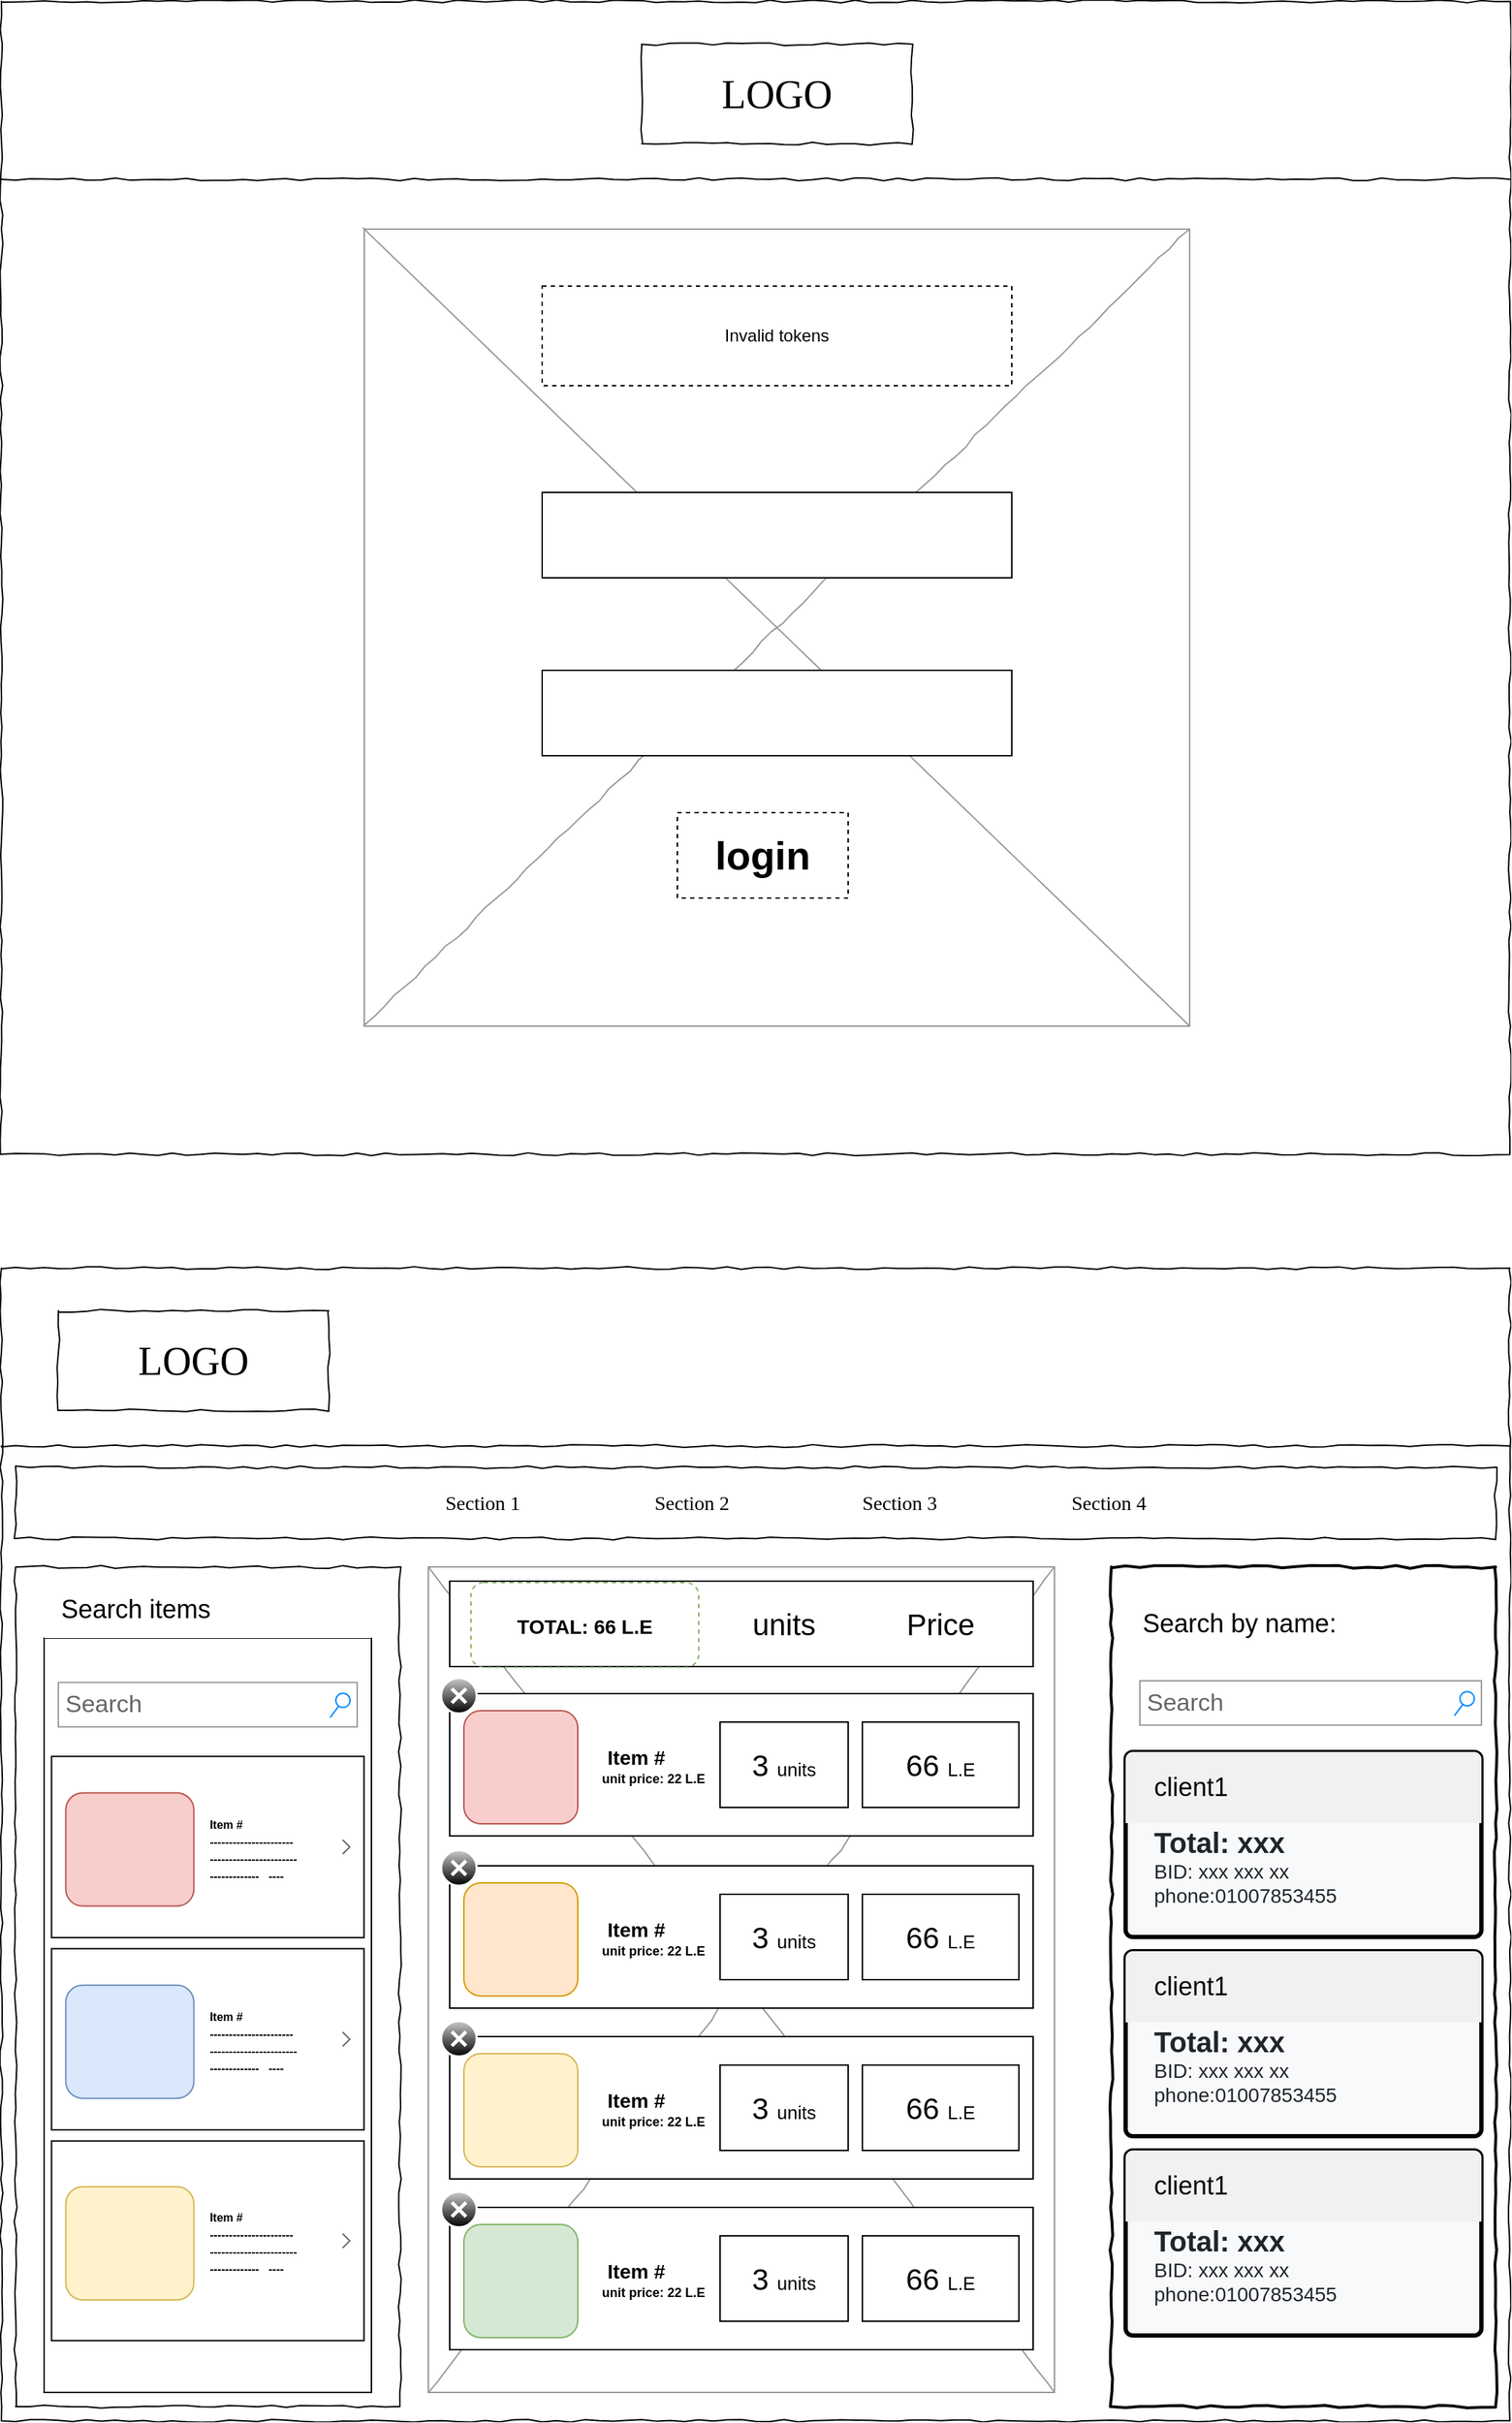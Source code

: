 <mxfile version="22.1.2" type="device">
  <diagram name="Page-1" id="03018318-947c-dd8e-b7a3-06fadd420f32">
    <mxGraphModel dx="1163" dy="760" grid="1" gridSize="10" guides="1" tooltips="1" connect="1" arrows="1" fold="1" page="1" pageScale="1" pageWidth="1100" pageHeight="850" background="#ffffff" math="0" shadow="0">
      <root>
        <mxCell id="0" />
        <mxCell id="1" parent="0" />
        <mxCell id="677b7b8949515195-1" value="" style="whiteSpace=wrap;html=1;rounded=0;shadow=0;labelBackgroundColor=none;strokeColor=#000000;strokeWidth=1;fillColor=none;fontFamily=Verdana;fontSize=12;fontColor=#000000;align=center;comic=1;" parent="1" vertex="1">
          <mxGeometry x="20" y="20" width="1060" height="810" as="geometry" />
        </mxCell>
        <mxCell id="677b7b8949515195-2" value="LOGO" style="whiteSpace=wrap;html=1;rounded=0;shadow=0;labelBackgroundColor=none;strokeWidth=1;fontFamily=Verdana;fontSize=28;align=center;comic=1;" parent="1" vertex="1">
          <mxGeometry x="470" y="50" width="190" height="70" as="geometry" />
        </mxCell>
        <mxCell id="677b7b8949515195-9" value="" style="line;strokeWidth=1;html=1;rounded=0;shadow=0;labelBackgroundColor=none;fillColor=none;fontFamily=Verdana;fontSize=14;fontColor=#000000;align=center;comic=1;" parent="1" vertex="1">
          <mxGeometry x="20" y="140" width="1060" height="10" as="geometry" />
        </mxCell>
        <mxCell id="677b7b8949515195-16" value="" style="verticalLabelPosition=bottom;shadow=0;dashed=0;align=center;html=1;verticalAlign=top;strokeWidth=1;shape=mxgraph.mockup.graphics.simpleIcon;strokeColor=#999999;rounded=0;labelBackgroundColor=none;fontFamily=Verdana;fontSize=14;fontColor=#000000;comic=1;" parent="1" vertex="1">
          <mxGeometry x="275" y="180" width="580" height="560" as="geometry" />
        </mxCell>
        <mxCell id="1cQTxDc0vlacAOZoy2rU-1" value="" style="whiteSpace=wrap;html=1;rounded=0;shadow=0;labelBackgroundColor=none;strokeColor=#000000;strokeWidth=1;fillColor=none;fontFamily=Verdana;fontSize=12;fontColor=#000000;align=center;comic=1;" vertex="1" parent="1">
          <mxGeometry x="20" y="910" width="1060" height="810" as="geometry" />
        </mxCell>
        <mxCell id="1cQTxDc0vlacAOZoy2rU-2" value="LOGO" style="whiteSpace=wrap;html=1;rounded=0;shadow=0;labelBackgroundColor=none;strokeWidth=1;fontFamily=Verdana;fontSize=28;align=center;comic=1;" vertex="1" parent="1">
          <mxGeometry x="60" y="940" width="190" height="70" as="geometry" />
        </mxCell>
        <mxCell id="1cQTxDc0vlacAOZoy2rU-8" value="" style="whiteSpace=wrap;html=1;rounded=0;shadow=0;labelBackgroundColor=none;strokeWidth=1;fillColor=none;fontFamily=Verdana;fontSize=12;align=center;comic=1;" vertex="1" parent="1">
          <mxGeometry x="30" y="1120" width="270" height="590" as="geometry" />
        </mxCell>
        <mxCell id="1cQTxDc0vlacAOZoy2rU-9" value="" style="line;strokeWidth=1;html=1;rounded=0;shadow=0;labelBackgroundColor=none;fillColor=none;fontFamily=Verdana;fontSize=14;fontColor=#000000;align=center;comic=1;" vertex="1" parent="1">
          <mxGeometry x="20" y="1030" width="1060" height="10" as="geometry" />
        </mxCell>
        <mxCell id="1cQTxDc0vlacAOZoy2rU-10" value="" style="whiteSpace=wrap;html=1;rounded=0;shadow=0;labelBackgroundColor=none;strokeWidth=1;fillColor=none;fontFamily=Verdana;fontSize=12;align=center;comic=1;" vertex="1" parent="1">
          <mxGeometry x="30" y="1050" width="1040" height="50" as="geometry" />
        </mxCell>
        <mxCell id="1cQTxDc0vlacAOZoy2rU-11" value="Section 1" style="text;html=1;points=[];align=left;verticalAlign=top;spacingTop=-4;fontSize=14;fontFamily=Verdana" vertex="1" parent="1">
          <mxGeometry x="330" y="1065" width="60" height="20" as="geometry" />
        </mxCell>
        <mxCell id="1cQTxDc0vlacAOZoy2rU-12" value="Section 2" style="text;html=1;points=[];align=left;verticalAlign=top;spacingTop=-4;fontSize=14;fontFamily=Verdana" vertex="1" parent="1">
          <mxGeometry x="477" y="1065" width="60" height="20" as="geometry" />
        </mxCell>
        <mxCell id="1cQTxDc0vlacAOZoy2rU-13" value="Section 3" style="text;html=1;points=[];align=left;verticalAlign=top;spacingTop=-4;fontSize=14;fontFamily=Verdana" vertex="1" parent="1">
          <mxGeometry x="623" y="1065" width="60" height="20" as="geometry" />
        </mxCell>
        <mxCell id="1cQTxDc0vlacAOZoy2rU-14" value="Section 4" style="text;html=1;points=[];align=left;verticalAlign=top;spacingTop=-4;fontSize=14;fontFamily=Verdana" vertex="1" parent="1">
          <mxGeometry x="770" y="1065" width="60" height="20" as="geometry" />
        </mxCell>
        <mxCell id="1cQTxDc0vlacAOZoy2rU-16" value="" style="verticalLabelPosition=bottom;shadow=0;dashed=0;align=center;html=1;verticalAlign=top;strokeWidth=1;shape=mxgraph.mockup.graphics.simpleIcon;strokeColor=#999999;rounded=0;labelBackgroundColor=none;fontFamily=Verdana;fontSize=14;fontColor=#000000;comic=1;" vertex="1" parent="1">
          <mxGeometry x="320" y="1120" width="440" height="580" as="geometry" />
        </mxCell>
        <mxCell id="1cQTxDc0vlacAOZoy2rU-41" value="" style="rounded=0;whiteSpace=wrap;html=1;" vertex="1" parent="1">
          <mxGeometry x="400" y="490" width="330" height="60" as="geometry" />
        </mxCell>
        <mxCell id="1cQTxDc0vlacAOZoy2rU-42" value="" style="rounded=0;whiteSpace=wrap;html=1;" vertex="1" parent="1">
          <mxGeometry x="400" y="365" width="330" height="60" as="geometry" />
        </mxCell>
        <mxCell id="1cQTxDc0vlacAOZoy2rU-43" value="&lt;font style=&quot;font-size: 28px;&quot;&gt;&lt;b&gt;login&lt;/b&gt;&lt;/font&gt;" style="rounded=0;whiteSpace=wrap;html=1;dashed=1;" vertex="1" parent="1">
          <mxGeometry x="495" y="590" width="120" height="60" as="geometry" />
        </mxCell>
        <mxCell id="1cQTxDc0vlacAOZoy2rU-44" value="Invalid tokens" style="rounded=0;whiteSpace=wrap;html=1;dashed=1;" vertex="1" parent="1">
          <mxGeometry x="400" y="220" width="330" height="70" as="geometry" />
        </mxCell>
        <mxCell id="1cQTxDc0vlacAOZoy2rU-46" value="" style="whiteSpace=wrap;html=1;rounded=0;shadow=0;labelBackgroundColor=none;strokeWidth=2;fillColor=none;fontFamily=Verdana;fontSize=12;align=center;comic=1;strokeColor=#000000;" vertex="1" parent="1">
          <mxGeometry x="800" y="1120" width="270" height="590" as="geometry" />
        </mxCell>
        <mxCell id="1cQTxDc0vlacAOZoy2rU-62" value="" style="shape=rect;strokeColor=default;fillColor=#ffffff;gradientColor=none;shadow=0;" vertex="1" parent="1">
          <mxGeometry x="50" y="1170" width="230" height="530" as="geometry" />
        </mxCell>
        <mxCell id="1cQTxDc0vlacAOZoy2rU-83" value="&lt;b style=&quot;font-size: 8px;&quot;&gt;&amp;nbsp; &amp;nbsp; &amp;nbsp; &amp;nbsp; &amp;nbsp; &amp;nbsp; &amp;nbsp; &amp;nbsp; &amp;nbsp; &amp;nbsp; &amp;nbsp; &amp;nbsp; &amp;nbsp; &amp;nbsp; &amp;nbsp; &amp;nbsp; &amp;nbsp; &amp;nbsp; &amp;nbsp; Item #&lt;br&gt;&amp;nbsp; &amp;nbsp; &amp;nbsp; &amp;nbsp; &amp;nbsp; &amp;nbsp; &amp;nbsp; &amp;nbsp; &amp;nbsp; &amp;nbsp; &amp;nbsp; &amp;nbsp; &amp;nbsp; &amp;nbsp; &amp;nbsp; &amp;nbsp; &amp;nbsp; &amp;nbsp; &amp;nbsp; ----------------------&lt;br&gt;&amp;nbsp; &amp;nbsp; &amp;nbsp; &amp;nbsp; &amp;nbsp; &amp;nbsp; &amp;nbsp; &amp;nbsp; &amp;nbsp; &amp;nbsp; &amp;nbsp; &amp;nbsp; &amp;nbsp; &amp;nbsp; &amp;nbsp; &amp;nbsp; &amp;nbsp; &amp;nbsp; &amp;nbsp; -----------------------&lt;br&gt;&amp;nbsp; &amp;nbsp; &amp;nbsp; &amp;nbsp; &amp;nbsp; &amp;nbsp; &amp;nbsp; &amp;nbsp; &amp;nbsp; &amp;nbsp; &amp;nbsp; &amp;nbsp; &amp;nbsp; &amp;nbsp; &amp;nbsp; &amp;nbsp; &amp;nbsp; &amp;nbsp; &amp;nbsp; -------------&amp;nbsp; &amp;nbsp;----&lt;/b&gt;" style="shape=rect;strokeColor=default;fontSize=10;fontColor=#000000;resizeWidth=1;align=left;spacingLeft=25;spacingTop=2;whiteSpace=wrap;html=1;" vertex="1" parent="1cQTxDc0vlacAOZoy2rU-62">
          <mxGeometry x="5.23" y="218.235" width="219.55" height="127.304" as="geometry" />
        </mxCell>
        <mxCell id="1cQTxDc0vlacAOZoy2rU-84" value="" style="shape=rect;rounded=1;rSize=3;strokeColor=#6c8ebf;fillColor=#dae8fc;" vertex="1" parent="1cQTxDc0vlacAOZoy2rU-83">
          <mxGeometry y="0.5" width="90" height="79.5" relative="1" as="geometry">
            <mxPoint x="10" y="-38" as="offset" />
          </mxGeometry>
        </mxCell>
        <mxCell id="1cQTxDc0vlacAOZoy2rU-85" value="" style="shape=mxgraph.ios7.misc.right;strokeColor=#666666;" vertex="1" parent="1cQTxDc0vlacAOZoy2rU-83">
          <mxGeometry x="1" y="0.5" width="5" height="10" relative="1" as="geometry">
            <mxPoint x="-15" y="-5" as="offset" />
          </mxGeometry>
        </mxCell>
        <mxCell id="1cQTxDc0vlacAOZoy2rU-86" value="&lt;b style=&quot;font-size: 8px;&quot;&gt;&amp;nbsp; &amp;nbsp; &amp;nbsp; &amp;nbsp; &amp;nbsp; &amp;nbsp; &amp;nbsp; &amp;nbsp; &amp;nbsp; &amp;nbsp; &amp;nbsp; &amp;nbsp; &amp;nbsp; &amp;nbsp; &amp;nbsp; &amp;nbsp; &amp;nbsp; &amp;nbsp; &amp;nbsp; Item #&lt;br&gt;&amp;nbsp; &amp;nbsp; &amp;nbsp; &amp;nbsp; &amp;nbsp; &amp;nbsp; &amp;nbsp; &amp;nbsp; &amp;nbsp; &amp;nbsp; &amp;nbsp; &amp;nbsp; &amp;nbsp; &amp;nbsp; &amp;nbsp; &amp;nbsp; &amp;nbsp; &amp;nbsp; &amp;nbsp; ----------------------&lt;br&gt;&amp;nbsp; &amp;nbsp; &amp;nbsp; &amp;nbsp; &amp;nbsp; &amp;nbsp; &amp;nbsp; &amp;nbsp; &amp;nbsp; &amp;nbsp; &amp;nbsp; &amp;nbsp; &amp;nbsp; &amp;nbsp; &amp;nbsp; &amp;nbsp; &amp;nbsp; &amp;nbsp; &amp;nbsp; -----------------------&lt;br&gt;&amp;nbsp; &amp;nbsp; &amp;nbsp; &amp;nbsp; &amp;nbsp; &amp;nbsp; &amp;nbsp; &amp;nbsp; &amp;nbsp; &amp;nbsp; &amp;nbsp; &amp;nbsp; &amp;nbsp; &amp;nbsp; &amp;nbsp; &amp;nbsp; &amp;nbsp; &amp;nbsp; &amp;nbsp; -------------&amp;nbsp; &amp;nbsp;----&lt;/b&gt;" style="shape=rect;strokeColor=default;fontSize=10;fontColor=#000000;resizeWidth=1;align=left;spacingLeft=25;spacingTop=2;whiteSpace=wrap;html=1;" vertex="1" parent="1cQTxDc0vlacAOZoy2rU-62">
          <mxGeometry x="5.23" y="353.333" width="219.545" height="140.294" as="geometry" />
        </mxCell>
        <mxCell id="1cQTxDc0vlacAOZoy2rU-87" value="" style="shape=rect;rounded=1;rSize=3;strokeColor=#d6b656;fillColor=#fff2cc;" vertex="1" parent="1cQTxDc0vlacAOZoy2rU-86">
          <mxGeometry y="0.5" width="90" height="79.5" relative="1" as="geometry">
            <mxPoint x="10" y="-38" as="offset" />
          </mxGeometry>
        </mxCell>
        <mxCell id="1cQTxDc0vlacAOZoy2rU-88" value="" style="shape=mxgraph.ios7.misc.right;strokeColor=#666666;" vertex="1" parent="1cQTxDc0vlacAOZoy2rU-86">
          <mxGeometry x="1" y="0.5" width="5" height="10" relative="1" as="geometry">
            <mxPoint x="-15" y="-5" as="offset" />
          </mxGeometry>
        </mxCell>
        <mxCell id="1cQTxDc0vlacAOZoy2rU-89" value="&lt;b style=&quot;font-size: 8px;&quot;&gt;&amp;nbsp; &amp;nbsp; &amp;nbsp; &amp;nbsp; &amp;nbsp; &amp;nbsp; &amp;nbsp; &amp;nbsp; &amp;nbsp; &amp;nbsp; &amp;nbsp; &amp;nbsp; &amp;nbsp; &amp;nbsp; &amp;nbsp; &amp;nbsp; &amp;nbsp; &amp;nbsp; &amp;nbsp; Item #&lt;br&gt;&amp;nbsp; &amp;nbsp; &amp;nbsp; &amp;nbsp; &amp;nbsp; &amp;nbsp; &amp;nbsp; &amp;nbsp; &amp;nbsp; &amp;nbsp; &amp;nbsp; &amp;nbsp; &amp;nbsp; &amp;nbsp; &amp;nbsp; &amp;nbsp; &amp;nbsp; &amp;nbsp; &amp;nbsp; ----------------------&lt;br&gt;&amp;nbsp; &amp;nbsp; &amp;nbsp; &amp;nbsp; &amp;nbsp; &amp;nbsp; &amp;nbsp; &amp;nbsp; &amp;nbsp; &amp;nbsp; &amp;nbsp; &amp;nbsp; &amp;nbsp; &amp;nbsp; &amp;nbsp; &amp;nbsp; &amp;nbsp; &amp;nbsp; &amp;nbsp; -----------------------&lt;br&gt;&amp;nbsp; &amp;nbsp; &amp;nbsp; &amp;nbsp; &amp;nbsp; &amp;nbsp; &amp;nbsp; &amp;nbsp; &amp;nbsp; &amp;nbsp; &amp;nbsp; &amp;nbsp; &amp;nbsp; &amp;nbsp; &amp;nbsp; &amp;nbsp; &amp;nbsp; &amp;nbsp; &amp;nbsp; -------------&amp;nbsp; &amp;nbsp;----&lt;/b&gt;" style="shape=rect;strokeColor=default;fontSize=10;fontColor=#000000;resizeWidth=1;align=left;spacingLeft=25;spacingTop=2;whiteSpace=wrap;html=1;" vertex="1" parent="1cQTxDc0vlacAOZoy2rU-62">
          <mxGeometry x="5.23" y="83.137" width="219.55" height="127.304" as="geometry" />
        </mxCell>
        <mxCell id="1cQTxDc0vlacAOZoy2rU-90" value="" style="shape=rect;rounded=1;rSize=3;strokeColor=#b85450;fillColor=#f8cecc;" vertex="1" parent="1cQTxDc0vlacAOZoy2rU-89">
          <mxGeometry y="0.5" width="90" height="79.5" relative="1" as="geometry">
            <mxPoint x="10" y="-38" as="offset" />
          </mxGeometry>
        </mxCell>
        <mxCell id="1cQTxDc0vlacAOZoy2rU-91" value="" style="shape=mxgraph.ios7.misc.right;strokeColor=#666666;" vertex="1" parent="1cQTxDc0vlacAOZoy2rU-89">
          <mxGeometry x="1" y="0.5" width="5" height="10" relative="1" as="geometry">
            <mxPoint x="-15" y="-5" as="offset" />
          </mxGeometry>
        </mxCell>
        <mxCell id="1cQTxDc0vlacAOZoy2rU-92" value="Search" style="strokeWidth=1;shadow=0;dashed=0;align=center;html=1;shape=mxgraph.mockup.forms.searchBox;strokeColor=#999999;mainText=;strokeColor2=#008cff;fontColor=#666666;fontSize=17;align=left;spacingLeft=3;whiteSpace=wrap;" vertex="1" parent="1cQTxDc0vlacAOZoy2rU-62">
          <mxGeometry x="10" y="31.176" width="210" height="31.176" as="geometry" />
        </mxCell>
        <mxCell id="1cQTxDc0vlacAOZoy2rU-94" value="&lt;span style=&quot;font-size: 20px;&quot;&gt;&lt;b&gt;Total: xxx&lt;/b&gt;&lt;/span&gt;&lt;br style=&quot;font-size: 14px&quot;&gt;BID: xxx xxx xx&lt;br&gt;phone:01007853455" style="html=1;shadow=0;dashed=0;shape=mxgraph.bootstrap.rrect;rSize=5;strokeColor=#000000;html=1;whiteSpace=wrap;fillColor=#F8F9FA;fontColor=#212529;verticalAlign=bottom;align=left;spacing=20;spacingBottom=0;fontSize=14;strokeWidth=3;" vertex="1" parent="1">
          <mxGeometry x="810" y="1250" width="250" height="130" as="geometry" />
        </mxCell>
        <mxCell id="1cQTxDc0vlacAOZoy2rU-95" value="&lt;font color=&quot;#08090a&quot;&gt;client1&lt;/font&gt;" style="html=1;shadow=0;dashed=0;shape=mxgraph.bootstrap.topButton;rSize=5;perimeter=none;whiteSpace=wrap;fillColor=#F0F1F2;strokeColor=none;fontColor=#212529;resizeWidth=1;fontSize=18;align=left;spacing=20;" vertex="1" parent="1cQTxDc0vlacAOZoy2rU-94">
          <mxGeometry width="250" height="50" relative="1" as="geometry" />
        </mxCell>
        <mxCell id="1cQTxDc0vlacAOZoy2rU-96" value="&lt;font style=&quot;font-size: 18px;&quot;&gt;&amp;nbsp; Search items&lt;/font&gt;" style="rounded=0;whiteSpace=wrap;html=1;align=left;strokeColor=none;" vertex="1" parent="1">
          <mxGeometry x="50" y="1130" width="230" height="40" as="geometry" />
        </mxCell>
        <mxCell id="1cQTxDc0vlacAOZoy2rU-97" value="&lt;span style=&quot;font-size: 20px;&quot;&gt;&lt;b&gt;Total: xxx&lt;/b&gt;&lt;/span&gt;&lt;br style=&quot;font-size: 14px&quot;&gt;BID: xxx xxx xx&lt;br&gt;phone:01007853455" style="html=1;shadow=0;dashed=0;shape=mxgraph.bootstrap.rrect;rSize=5;strokeColor=#000000;html=1;whiteSpace=wrap;fillColor=#F8F9FA;fontColor=#212529;verticalAlign=bottom;align=left;spacing=20;spacingBottom=0;fontSize=14;strokeWidth=3;" vertex="1" parent="1">
          <mxGeometry x="810" y="1390" width="250" height="130" as="geometry" />
        </mxCell>
        <mxCell id="1cQTxDc0vlacAOZoy2rU-98" value="&lt;font color=&quot;#08090a&quot;&gt;client1&lt;/font&gt;" style="html=1;shadow=0;dashed=0;shape=mxgraph.bootstrap.topButton;rSize=5;perimeter=none;whiteSpace=wrap;fillColor=#F0F1F2;strokeColor=none;fontColor=#212529;resizeWidth=1;fontSize=18;align=left;spacing=20;" vertex="1" parent="1cQTxDc0vlacAOZoy2rU-97">
          <mxGeometry width="250" height="50" relative="1" as="geometry" />
        </mxCell>
        <mxCell id="1cQTxDc0vlacAOZoy2rU-99" value="&lt;span style=&quot;font-size: 20px;&quot;&gt;&lt;b&gt;Total: xxx&lt;/b&gt;&lt;/span&gt;&lt;br style=&quot;font-size: 14px&quot;&gt;BID: xxx xxx xx&lt;br&gt;phone:01007853455" style="html=1;shadow=0;dashed=0;shape=mxgraph.bootstrap.rrect;rSize=5;strokeColor=#000000;html=1;whiteSpace=wrap;fillColor=#F8F9FA;fontColor=#212529;verticalAlign=bottom;align=left;spacing=20;spacingBottom=0;fontSize=14;strokeWidth=3;" vertex="1" parent="1">
          <mxGeometry x="810" y="1530" width="250" height="130" as="geometry" />
        </mxCell>
        <mxCell id="1cQTxDc0vlacAOZoy2rU-100" value="&lt;font color=&quot;#08090a&quot;&gt;client1&lt;/font&gt;" style="html=1;shadow=0;dashed=0;shape=mxgraph.bootstrap.topButton;rSize=5;perimeter=none;whiteSpace=wrap;fillColor=#F0F1F2;strokeColor=none;fontColor=#212529;resizeWidth=1;fontSize=18;align=left;spacing=20;" vertex="1" parent="1cQTxDc0vlacAOZoy2rU-99">
          <mxGeometry width="250" height="50" relative="1" as="geometry" />
        </mxCell>
        <mxCell id="1cQTxDc0vlacAOZoy2rU-103" value="Search" style="strokeWidth=1;shadow=0;dashed=0;align=center;html=1;shape=mxgraph.mockup.forms.searchBox;strokeColor=#999999;mainText=;strokeColor2=#008cff;fontColor=#666666;fontSize=17;align=left;spacingLeft=3;whiteSpace=wrap;" vertex="1" parent="1">
          <mxGeometry x="820" y="1200" width="240" height="31.18" as="geometry" />
        </mxCell>
        <mxCell id="1cQTxDc0vlacAOZoy2rU-104" value="&lt;font style=&quot;font-size: 18px;&quot;&gt;Search by name:&lt;/font&gt;" style="rounded=0;whiteSpace=wrap;html=1;align=left;strokeColor=none;" vertex="1" parent="1">
          <mxGeometry x="820" y="1140" width="230" height="40" as="geometry" />
        </mxCell>
        <mxCell id="1cQTxDc0vlacAOZoy2rU-116" value="&lt;blockquote style=&quot;margin: 0px 0px 0px 40px; border: none; padding: 0px;&quot;&gt;&lt;blockquote style=&quot;font-size: 14px; margin: 0px 0px 0px 40px; border: none; padding: 0px;&quot;&gt;&lt;b&gt;&amp;nbsp;Item #&lt;/b&gt;&lt;/blockquote&gt;&lt;blockquote style=&quot;margin: 0px 0px 0px 40px; border: none; padding: 0px;&quot;&gt;&lt;b style=&quot;&quot;&gt;&lt;font style=&quot;font-size: 9px;&quot;&gt;unit price: 22 L.E&lt;/font&gt;&lt;/b&gt;&lt;/blockquote&gt;&lt;/blockquote&gt;" style="shape=rect;strokeColor=default;fontSize=10;fontColor=#000000;resizeWidth=1;align=left;spacingLeft=25;spacingTop=2;whiteSpace=wrap;html=1;" vertex="1" parent="1">
          <mxGeometry x="335" y="1209" width="410" height="100" as="geometry" />
        </mxCell>
        <mxCell id="1cQTxDc0vlacAOZoy2rU-117" value="" style="shape=rect;rounded=1;rSize=3;strokeColor=#b85450;fillColor=#f8cecc;" vertex="1" parent="1cQTxDc0vlacAOZoy2rU-116">
          <mxGeometry y="0.5" width="80" height="79.5" relative="1" as="geometry">
            <mxPoint x="10" y="-38" as="offset" />
          </mxGeometry>
        </mxCell>
        <mxCell id="1cQTxDc0vlacAOZoy2rU-120" value="&lt;font style=&quot;font-size: 21px;&quot;&gt;3 &lt;/font&gt;&lt;font style=&quot;font-size: 13px;&quot;&gt;units&lt;/font&gt;" style="rounded=0;whiteSpace=wrap;html=1;" vertex="1" parent="1cQTxDc0vlacAOZoy2rU-116">
          <mxGeometry x="190" y="20" width="90" height="60" as="geometry" />
        </mxCell>
        <mxCell id="1cQTxDc0vlacAOZoy2rU-121" value="&lt;font style=&quot;font-size: 21px;&quot;&gt;66 &lt;/font&gt;&lt;font style=&quot;font-size: 13px;&quot;&gt;L.E&lt;/font&gt;" style="rounded=0;whiteSpace=wrap;html=1;" vertex="1" parent="1cQTxDc0vlacAOZoy2rU-116">
          <mxGeometry x="290" y="20" width="110" height="60" as="geometry" />
        </mxCell>
        <mxCell id="1cQTxDc0vlacAOZoy2rU-136" value="" style="verticalLabelPosition=bottom;verticalAlign=top;html=1;shadow=0;dashed=0;strokeWidth=1;shape=mxgraph.ios.iDeleteApp;fillColor=#cccccc;fillColor2=#000000;strokeColor=#ffffff;sketch=0;" vertex="1" parent="1cQTxDc0vlacAOZoy2rU-116">
          <mxGeometry x="-6" y="-11" width="25" height="25" as="geometry" />
        </mxCell>
        <mxCell id="1cQTxDc0vlacAOZoy2rU-122" value="&lt;blockquote style=&quot;margin: 0px 0px 0px 40px; border: none; padding: 0px;&quot;&gt;&lt;blockquote style=&quot;font-size: 14px; margin: 0px 0px 0px 40px; border: none; padding: 0px;&quot;&gt;&lt;br&gt;&lt;/blockquote&gt;&lt;/blockquote&gt;" style="shape=rect;strokeColor=default;fontSize=10;fontColor=#000000;resizeWidth=1;align=left;spacingLeft=25;spacingTop=2;whiteSpace=wrap;html=1;" vertex="1" parent="1">
          <mxGeometry x="335" y="1130" width="410" height="60" as="geometry" />
        </mxCell>
        <mxCell id="1cQTxDc0vlacAOZoy2rU-123" value="TOTAL: 66 L.E" style="shape=rect;rounded=1;rSize=3;fontSize=14;fontStyle=1;fillColor=none;strokeColor=#82b366;dashed=1;" vertex="1" parent="1cQTxDc0vlacAOZoy2rU-122">
          <mxGeometry y="0.5" width="160" height="59.5" relative="1" as="geometry">
            <mxPoint x="15" y="-29" as="offset" />
          </mxGeometry>
        </mxCell>
        <mxCell id="1cQTxDc0vlacAOZoy2rU-124" value="&lt;span style=&quot;font-size: 21px;&quot;&gt;units&lt;/span&gt;" style="rounded=0;whiteSpace=wrap;html=1;strokeColor=none;" vertex="1" parent="1cQTxDc0vlacAOZoy2rU-122">
          <mxGeometry x="190" y="12" width="90" height="36" as="geometry" />
        </mxCell>
        <mxCell id="1cQTxDc0vlacAOZoy2rU-125" value="&lt;span style=&quot;font-size: 21px;&quot;&gt;Price&lt;/span&gt;" style="rounded=0;whiteSpace=wrap;html=1;strokeColor=none;" vertex="1" parent="1cQTxDc0vlacAOZoy2rU-122">
          <mxGeometry x="290" y="12" width="110" height="36" as="geometry" />
        </mxCell>
        <mxCell id="1cQTxDc0vlacAOZoy2rU-137" value="&lt;blockquote style=&quot;margin: 0px 0px 0px 40px; border: none; padding: 0px;&quot;&gt;&lt;blockquote style=&quot;font-size: 14px; margin: 0px 0px 0px 40px; border: none; padding: 0px;&quot;&gt;&lt;b&gt;&amp;nbsp;Item #&lt;/b&gt;&lt;/blockquote&gt;&lt;blockquote style=&quot;margin: 0px 0px 0px 40px; border: none; padding: 0px;&quot;&gt;&lt;b style=&quot;&quot;&gt;&lt;font style=&quot;font-size: 9px;&quot;&gt;unit price: 22 L.E&lt;/font&gt;&lt;/b&gt;&lt;/blockquote&gt;&lt;/blockquote&gt;" style="shape=rect;strokeColor=default;fontSize=10;fontColor=#000000;resizeWidth=1;align=left;spacingLeft=25;spacingTop=2;whiteSpace=wrap;html=1;" vertex="1" parent="1">
          <mxGeometry x="335" y="1330" width="410" height="100" as="geometry" />
        </mxCell>
        <mxCell id="1cQTxDc0vlacAOZoy2rU-138" value="" style="shape=rect;rounded=1;rSize=3;strokeColor=#d79b00;fillColor=#ffe6cc;" vertex="1" parent="1cQTxDc0vlacAOZoy2rU-137">
          <mxGeometry y="0.5" width="80" height="79.5" relative="1" as="geometry">
            <mxPoint x="10" y="-38" as="offset" />
          </mxGeometry>
        </mxCell>
        <mxCell id="1cQTxDc0vlacAOZoy2rU-139" value="&lt;font style=&quot;font-size: 21px;&quot;&gt;3 &lt;/font&gt;&lt;font style=&quot;font-size: 13px;&quot;&gt;units&lt;/font&gt;" style="rounded=0;whiteSpace=wrap;html=1;" vertex="1" parent="1cQTxDc0vlacAOZoy2rU-137">
          <mxGeometry x="190" y="20" width="90" height="60" as="geometry" />
        </mxCell>
        <mxCell id="1cQTxDc0vlacAOZoy2rU-140" value="&lt;font style=&quot;font-size: 21px;&quot;&gt;66 &lt;/font&gt;&lt;font style=&quot;font-size: 13px;&quot;&gt;L.E&lt;/font&gt;" style="rounded=0;whiteSpace=wrap;html=1;" vertex="1" parent="1cQTxDc0vlacAOZoy2rU-137">
          <mxGeometry x="290" y="20" width="110" height="60" as="geometry" />
        </mxCell>
        <mxCell id="1cQTxDc0vlacAOZoy2rU-141" value="" style="verticalLabelPosition=bottom;verticalAlign=top;html=1;shadow=0;dashed=0;strokeWidth=1;shape=mxgraph.ios.iDeleteApp;fillColor=#cccccc;fillColor2=#000000;strokeColor=#ffffff;sketch=0;" vertex="1" parent="1cQTxDc0vlacAOZoy2rU-137">
          <mxGeometry x="-6" y="-11" width="25" height="25" as="geometry" />
        </mxCell>
        <mxCell id="1cQTxDc0vlacAOZoy2rU-142" value="&lt;blockquote style=&quot;margin: 0px 0px 0px 40px; border: none; padding: 0px;&quot;&gt;&lt;blockquote style=&quot;font-size: 14px; margin: 0px 0px 0px 40px; border: none; padding: 0px;&quot;&gt;&lt;b&gt;&amp;nbsp;Item #&lt;/b&gt;&lt;/blockquote&gt;&lt;blockquote style=&quot;margin: 0px 0px 0px 40px; border: none; padding: 0px;&quot;&gt;&lt;b style=&quot;&quot;&gt;&lt;font style=&quot;font-size: 9px;&quot;&gt;unit price: 22 L.E&lt;/font&gt;&lt;/b&gt;&lt;/blockquote&gt;&lt;/blockquote&gt;" style="shape=rect;strokeColor=default;fontSize=10;fontColor=#000000;resizeWidth=1;align=left;spacingLeft=25;spacingTop=2;whiteSpace=wrap;html=1;" vertex="1" parent="1">
          <mxGeometry x="335" y="1450" width="410" height="100" as="geometry" />
        </mxCell>
        <mxCell id="1cQTxDc0vlacAOZoy2rU-143" value="" style="shape=rect;rounded=1;rSize=3;strokeColor=#d6b656;fillColor=#fff2cc;" vertex="1" parent="1cQTxDc0vlacAOZoy2rU-142">
          <mxGeometry y="0.5" width="80" height="79.5" relative="1" as="geometry">
            <mxPoint x="10" y="-38" as="offset" />
          </mxGeometry>
        </mxCell>
        <mxCell id="1cQTxDc0vlacAOZoy2rU-144" value="&lt;font style=&quot;font-size: 21px;&quot;&gt;3 &lt;/font&gt;&lt;font style=&quot;font-size: 13px;&quot;&gt;units&lt;/font&gt;" style="rounded=0;whiteSpace=wrap;html=1;" vertex="1" parent="1cQTxDc0vlacAOZoy2rU-142">
          <mxGeometry x="190" y="20" width="90" height="60" as="geometry" />
        </mxCell>
        <mxCell id="1cQTxDc0vlacAOZoy2rU-145" value="&lt;font style=&quot;font-size: 21px;&quot;&gt;66 &lt;/font&gt;&lt;font style=&quot;font-size: 13px;&quot;&gt;L.E&lt;/font&gt;" style="rounded=0;whiteSpace=wrap;html=1;" vertex="1" parent="1cQTxDc0vlacAOZoy2rU-142">
          <mxGeometry x="290" y="20" width="110" height="60" as="geometry" />
        </mxCell>
        <mxCell id="1cQTxDc0vlacAOZoy2rU-146" value="" style="verticalLabelPosition=bottom;verticalAlign=top;html=1;shadow=0;dashed=0;strokeWidth=1;shape=mxgraph.ios.iDeleteApp;fillColor=#cccccc;fillColor2=#000000;strokeColor=#ffffff;sketch=0;" vertex="1" parent="1cQTxDc0vlacAOZoy2rU-142">
          <mxGeometry x="-6" y="-11" width="25" height="25" as="geometry" />
        </mxCell>
        <mxCell id="1cQTxDc0vlacAOZoy2rU-147" value="&lt;blockquote style=&quot;margin: 0px 0px 0px 40px; border: none; padding: 0px;&quot;&gt;&lt;blockquote style=&quot;font-size: 14px; margin: 0px 0px 0px 40px; border: none; padding: 0px;&quot;&gt;&lt;b&gt;&amp;nbsp;Item #&lt;/b&gt;&lt;/blockquote&gt;&lt;blockquote style=&quot;margin: 0px 0px 0px 40px; border: none; padding: 0px;&quot;&gt;&lt;b style=&quot;&quot;&gt;&lt;font style=&quot;font-size: 9px;&quot;&gt;unit price: 22 L.E&lt;/font&gt;&lt;/b&gt;&lt;/blockquote&gt;&lt;/blockquote&gt;" style="shape=rect;strokeColor=default;fontSize=10;fontColor=#000000;resizeWidth=1;align=left;spacingLeft=25;spacingTop=2;whiteSpace=wrap;html=1;" vertex="1" parent="1">
          <mxGeometry x="335" y="1570" width="410" height="100" as="geometry" />
        </mxCell>
        <mxCell id="1cQTxDc0vlacAOZoy2rU-148" value="" style="shape=rect;rounded=1;rSize=3;strokeColor=#82b366;fillColor=#d5e8d4;" vertex="1" parent="1cQTxDc0vlacAOZoy2rU-147">
          <mxGeometry y="0.5" width="80" height="79.5" relative="1" as="geometry">
            <mxPoint x="10" y="-38" as="offset" />
          </mxGeometry>
        </mxCell>
        <mxCell id="1cQTxDc0vlacAOZoy2rU-149" value="&lt;font style=&quot;font-size: 21px;&quot;&gt;3 &lt;/font&gt;&lt;font style=&quot;font-size: 13px;&quot;&gt;units&lt;/font&gt;" style="rounded=0;whiteSpace=wrap;html=1;" vertex="1" parent="1cQTxDc0vlacAOZoy2rU-147">
          <mxGeometry x="190" y="20" width="90" height="60" as="geometry" />
        </mxCell>
        <mxCell id="1cQTxDc0vlacAOZoy2rU-150" value="&lt;font style=&quot;font-size: 21px;&quot;&gt;66 &lt;/font&gt;&lt;font style=&quot;font-size: 13px;&quot;&gt;L.E&lt;/font&gt;" style="rounded=0;whiteSpace=wrap;html=1;" vertex="1" parent="1cQTxDc0vlacAOZoy2rU-147">
          <mxGeometry x="290" y="20" width="110" height="60" as="geometry" />
        </mxCell>
        <mxCell id="1cQTxDc0vlacAOZoy2rU-151" value="" style="verticalLabelPosition=bottom;verticalAlign=top;html=1;shadow=0;dashed=0;strokeWidth=1;shape=mxgraph.ios.iDeleteApp;fillColor=#cccccc;fillColor2=#000000;strokeColor=#ffffff;sketch=0;" vertex="1" parent="1cQTxDc0vlacAOZoy2rU-147">
          <mxGeometry x="-6" y="-11" width="25" height="25" as="geometry" />
        </mxCell>
      </root>
    </mxGraphModel>
  </diagram>
</mxfile>
